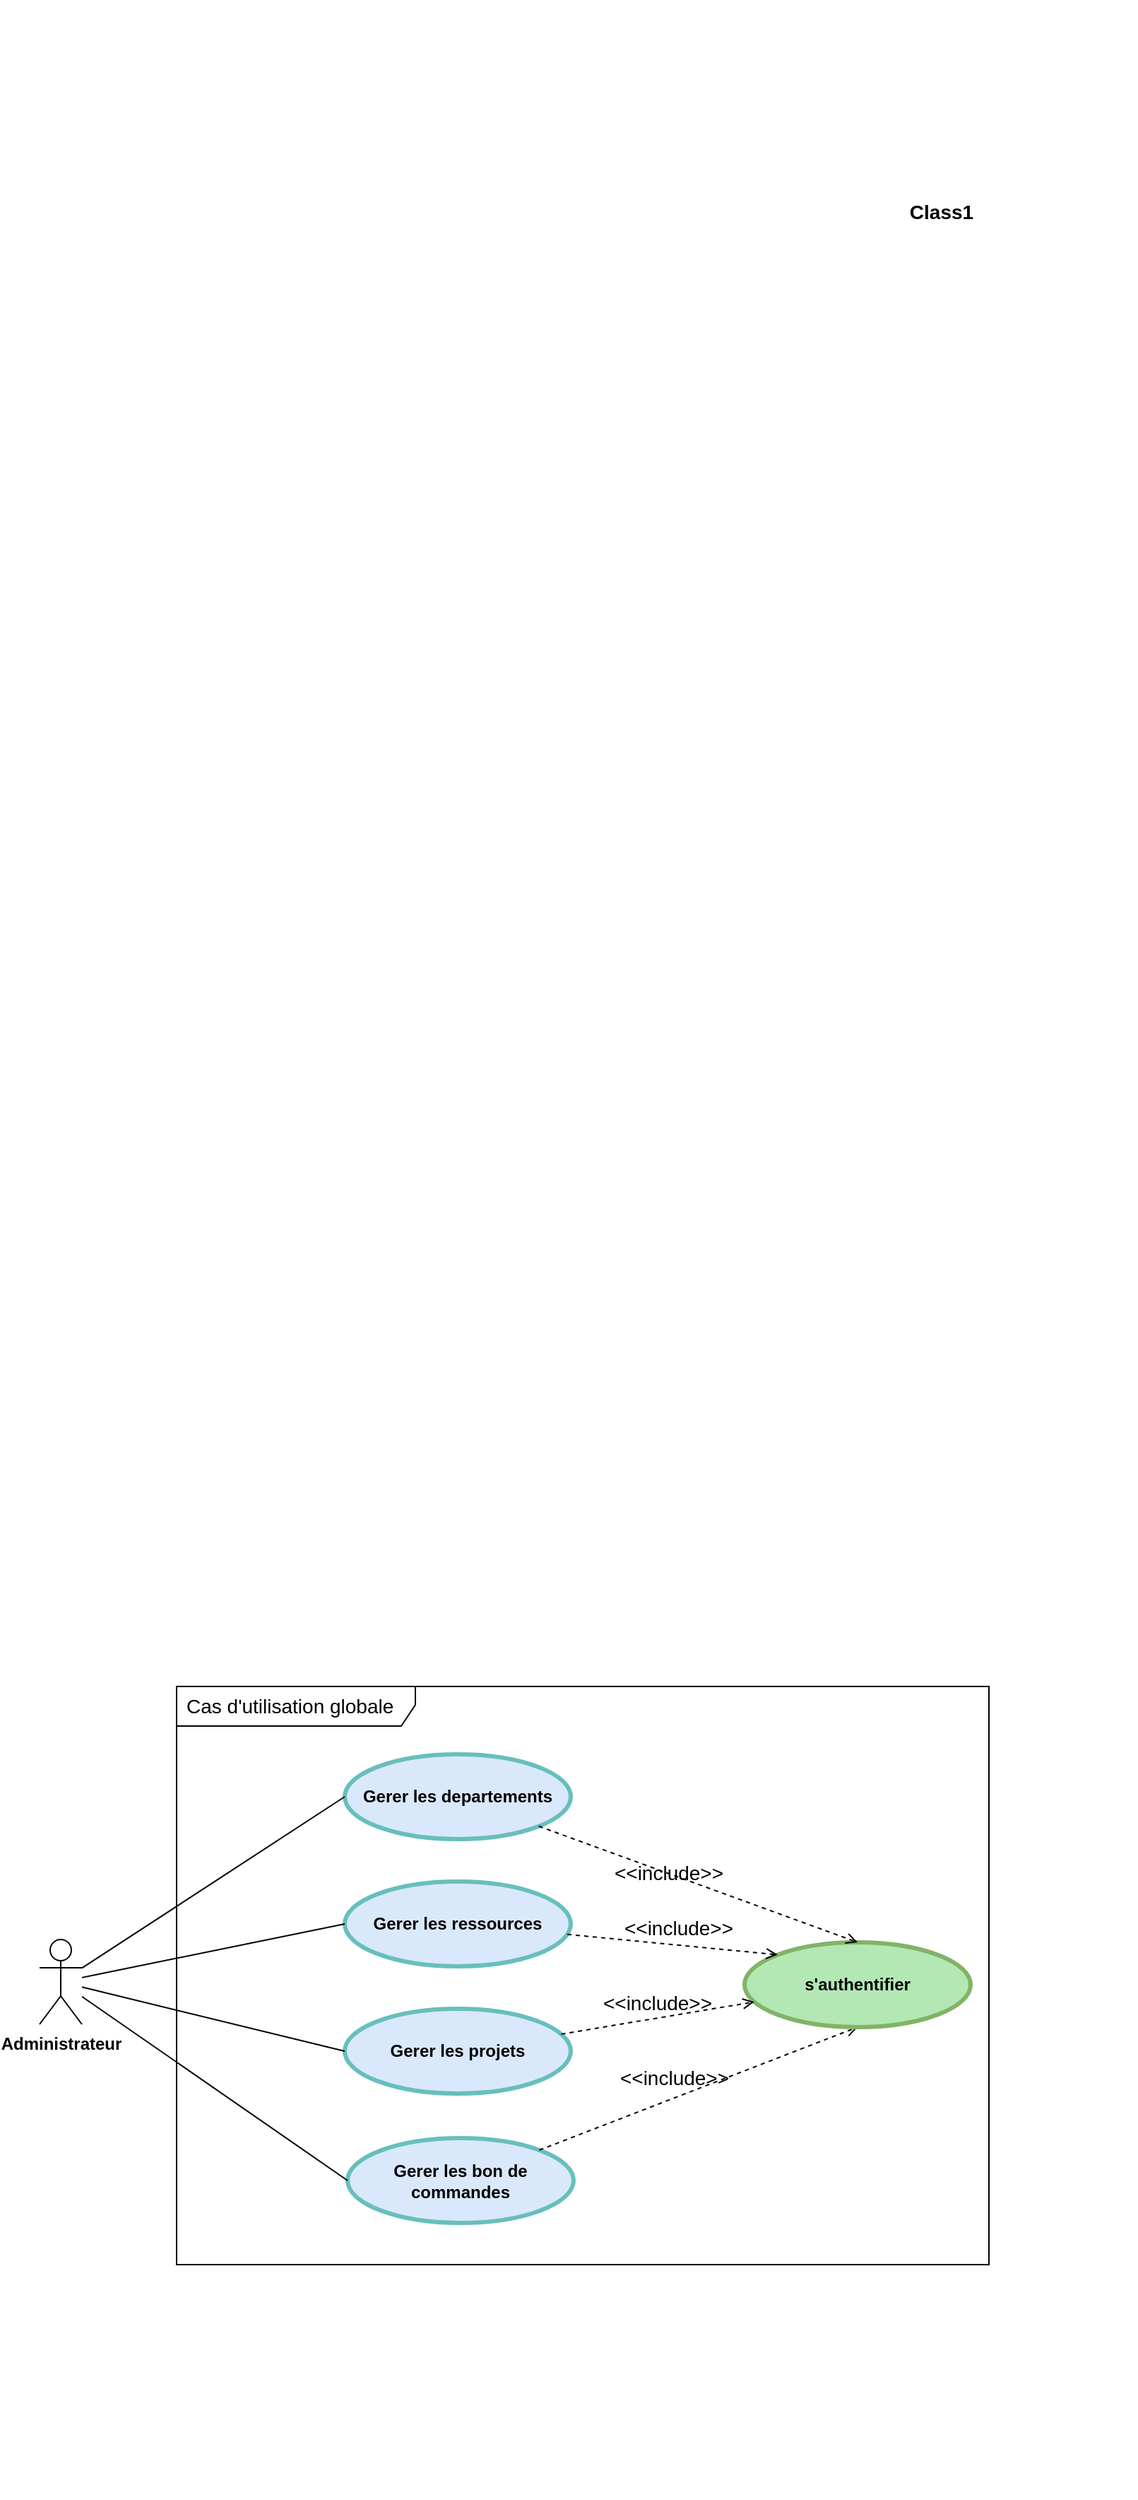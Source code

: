 <mxfile version="17.1.3" type="github">
  <diagram id="EG5JULqEjUh79jNFLRnw" name="Page-1">
    <mxGraphModel dx="3720" dy="-1652" grid="0" gridSize="10" guides="1" tooltips="1" connect="1" arrows="1" fold="1" page="1" pageScale="1" pageWidth="827" pageHeight="1169" math="0" shadow="0">
      <root>
        <mxCell id="0" />
        <mxCell id="1" parent="0" />
        <mxCell id="bL-fC52UARsJ5Ht_kiXk-35" value="Class1" style="swimlane;fontStyle=1;align=center;horizontal=1;startSize=298;collapsible=0;html=1;fontSize=14;fillColor=none;strokeColor=#FFFFFF;" vertex="1" parent="1">
          <mxGeometry x="971" y="3689" width="277" height="1766" as="geometry" />
        </mxCell>
        <mxCell id="bL-fC52UARsJ5Ht_kiXk-36" value="&lt;div&gt;Cas d&#39;utilisation globale&lt;/div&gt;" style="shape=umlFrame;tabPosition=left;html=1;boundedLbl=1;labelInHeader=1;width=169;height=28;swimlaneFillColor=#ffffff;align=left;spacingLeft=5;fontSize=14;" vertex="1" parent="bL-fC52UARsJ5Ht_kiXk-35">
          <mxGeometry width="575" height="409" relative="1" as="geometry">
            <mxPoint x="-402" y="1192" as="offset" />
          </mxGeometry>
        </mxCell>
        <mxCell id="bL-fC52UARsJ5Ht_kiXk-6" value="Gerer les departements" style="shape=ellipse;html=1;strokeWidth=3;fontStyle=1;whiteSpace=wrap;align=center;perimeter=ellipsePerimeter;fillColor=#dae8fc;strokeColor=#67BFBC;" vertex="1" parent="bL-fC52UARsJ5Ht_kiXk-35">
          <mxGeometry x="-283" y="1240" width="160" height="60" as="geometry" />
        </mxCell>
        <mxCell id="bL-fC52UARsJ5Ht_kiXk-7" value="Gerer les ressources" style="shape=ellipse;html=1;strokeWidth=3;fontStyle=1;whiteSpace=wrap;align=center;perimeter=ellipsePerimeter;fillColor=#dae8fc;strokeColor=#67BFBC;" vertex="1" parent="bL-fC52UARsJ5Ht_kiXk-35">
          <mxGeometry x="-283" y="1330" width="160" height="60" as="geometry" />
        </mxCell>
        <mxCell id="bL-fC52UARsJ5Ht_kiXk-28" value="Gerer les projets" style="shape=ellipse;html=1;strokeWidth=3;fontStyle=1;whiteSpace=wrap;align=center;perimeter=ellipsePerimeter;fillColor=#dae8fc;strokeColor=#67BFBC;" vertex="1" parent="bL-fC52UARsJ5Ht_kiXk-35">
          <mxGeometry x="-283" y="1420" width="160" height="60" as="geometry" />
        </mxCell>
        <mxCell id="bL-fC52UARsJ5Ht_kiXk-9" value="Gerer les bon de commandes" style="shape=ellipse;html=1;strokeWidth=3;fontStyle=1;whiteSpace=wrap;align=center;perimeter=ellipsePerimeter;fillColor=#dae8fc;strokeColor=#67BFBC;" vertex="1" parent="1">
          <mxGeometry x="690" y="5200.5" width="160" height="60" as="geometry" />
        </mxCell>
        <mxCell id="bL-fC52UARsJ5Ht_kiXk-25" value="&amp;lt;&amp;lt;include&amp;gt;&amp;gt;" style="html=1;verticalAlign=bottom;labelBackgroundColor=none;endArrow=open;endFill=0;dashed=1;rounded=0;fontSize=14;jumpSize=9;shadow=0;entryX=0.5;entryY=1;entryDx=0;entryDy=0;" edge="1" parent="1" source="bL-fC52UARsJ5Ht_kiXk-9" target="bL-fC52UARsJ5Ht_kiXk-16">
          <mxGeometry x="-0.148" y="3" width="160" relative="1" as="geometry">
            <mxPoint x="848" y="5319" as="sourcePoint" />
            <mxPoint x="1008" y="5319" as="targetPoint" />
            <mxPoint as="offset" />
          </mxGeometry>
        </mxCell>
        <mxCell id="bL-fC52UARsJ5Ht_kiXk-14" style="edgeStyle=none;rounded=0;orthogonalLoop=1;jettySize=auto;html=1;endArrow=none;endFill=0;entryX=0;entryY=0.5;entryDx=0;entryDy=0;" edge="1" parent="1" source="bL-fC52UARsJ5Ht_kiXk-3" target="bL-fC52UARsJ5Ht_kiXk-9">
          <mxGeometry relative="1" as="geometry" />
        </mxCell>
        <mxCell id="bL-fC52UARsJ5Ht_kiXk-3" value="&lt;span style=&quot;font-weight: 700&quot;&gt;Administrateur&lt;/span&gt;" style="shape=umlActor;verticalLabelPosition=bottom;verticalAlign=top;html=1;outlineConnect=0;" vertex="1" parent="1">
          <mxGeometry x="472" y="5060" width="30" height="60" as="geometry" />
        </mxCell>
        <mxCell id="bL-fC52UARsJ5Ht_kiXk-11" style="rounded=0;orthogonalLoop=1;jettySize=auto;html=1;endArrow=none;endFill=0;entryX=0;entryY=0.5;entryDx=0;entryDy=0;" edge="1" parent="1" source="bL-fC52UARsJ5Ht_kiXk-3" target="bL-fC52UARsJ5Ht_kiXk-6">
          <mxGeometry relative="1" as="geometry" />
        </mxCell>
        <mxCell id="bL-fC52UARsJ5Ht_kiXk-12" style="edgeStyle=none;rounded=0;orthogonalLoop=1;jettySize=auto;html=1;endArrow=none;endFill=0;entryX=0;entryY=0.5;entryDx=0;entryDy=0;" edge="1" parent="1" source="bL-fC52UARsJ5Ht_kiXk-3" target="bL-fC52UARsJ5Ht_kiXk-7">
          <mxGeometry relative="1" as="geometry" />
        </mxCell>
        <mxCell id="bL-fC52UARsJ5Ht_kiXk-30" style="edgeStyle=none;rounded=0;jumpSize=9;orthogonalLoop=1;jettySize=auto;html=1;entryX=0;entryY=0.5;entryDx=0;entryDy=0;shadow=0;fontSize=14;endArrow=none;endFill=0;" edge="1" parent="1" source="bL-fC52UARsJ5Ht_kiXk-3" target="bL-fC52UARsJ5Ht_kiXk-28">
          <mxGeometry relative="1" as="geometry" />
        </mxCell>
        <mxCell id="bL-fC52UARsJ5Ht_kiXk-16" value="s&#39;authentifier" style="shape=ellipse;html=1;strokeWidth=3;fontStyle=1;whiteSpace=wrap;align=center;perimeter=ellipsePerimeter;fillColor=#B3E8B4;strokeColor=#82b366;" vertex="1" parent="1">
          <mxGeometry x="971" y="5062" width="160" height="60" as="geometry" />
        </mxCell>
        <mxCell id="bL-fC52UARsJ5Ht_kiXk-31" value="&amp;lt;&amp;lt;include&amp;gt;&amp;gt;" style="html=1;verticalAlign=bottom;labelBackgroundColor=none;endArrow=open;endFill=0;dashed=1;rounded=0;shadow=0;fontSize=14;jumpSize=9;" edge="1" parent="1" source="bL-fC52UARsJ5Ht_kiXk-28" target="bL-fC52UARsJ5Ht_kiXk-16">
          <mxGeometry width="160" relative="1" as="geometry">
            <mxPoint x="848" y="5139" as="sourcePoint" />
            <mxPoint x="1008" y="5139" as="targetPoint" />
          </mxGeometry>
        </mxCell>
        <mxCell id="bL-fC52UARsJ5Ht_kiXk-23" value="&amp;lt;&amp;lt;include&amp;gt;&amp;gt;" style="html=1;verticalAlign=bottom;labelBackgroundColor=none;endArrow=open;endFill=0;dashed=1;rounded=0;fontSize=14;jumpSize=9;entryX=0;entryY=0;entryDx=0;entryDy=0;" edge="1" parent="1" source="bL-fC52UARsJ5Ht_kiXk-7" target="bL-fC52UARsJ5Ht_kiXk-16">
          <mxGeometry x="0.051" y="1" width="160" relative="1" as="geometry">
            <mxPoint x="848" y="5079" as="sourcePoint" />
            <mxPoint x="1008" y="5079" as="targetPoint" />
            <mxPoint as="offset" />
          </mxGeometry>
        </mxCell>
        <mxCell id="bL-fC52UARsJ5Ht_kiXk-22" value="&lt;font style=&quot;font-size: 14px&quot;&gt;&amp;lt;&amp;lt;include&amp;gt;&amp;gt;&lt;/font&gt;" style="html=1;verticalAlign=bottom;labelBackgroundColor=none;endArrow=open;endFill=0;dashed=1;rounded=0;jumpSize=9;entryX=0.5;entryY=0;entryDx=0;entryDy=0;" edge="1" parent="1" source="bL-fC52UARsJ5Ht_kiXk-6" target="bL-fC52UARsJ5Ht_kiXk-16">
          <mxGeometry x="-0.155" y="-10" width="160" relative="1" as="geometry">
            <mxPoint x="898" y="4989" as="sourcePoint" />
            <mxPoint x="1058" y="4989" as="targetPoint" />
            <mxPoint as="offset" />
          </mxGeometry>
        </mxCell>
      </root>
    </mxGraphModel>
  </diagram>
</mxfile>
